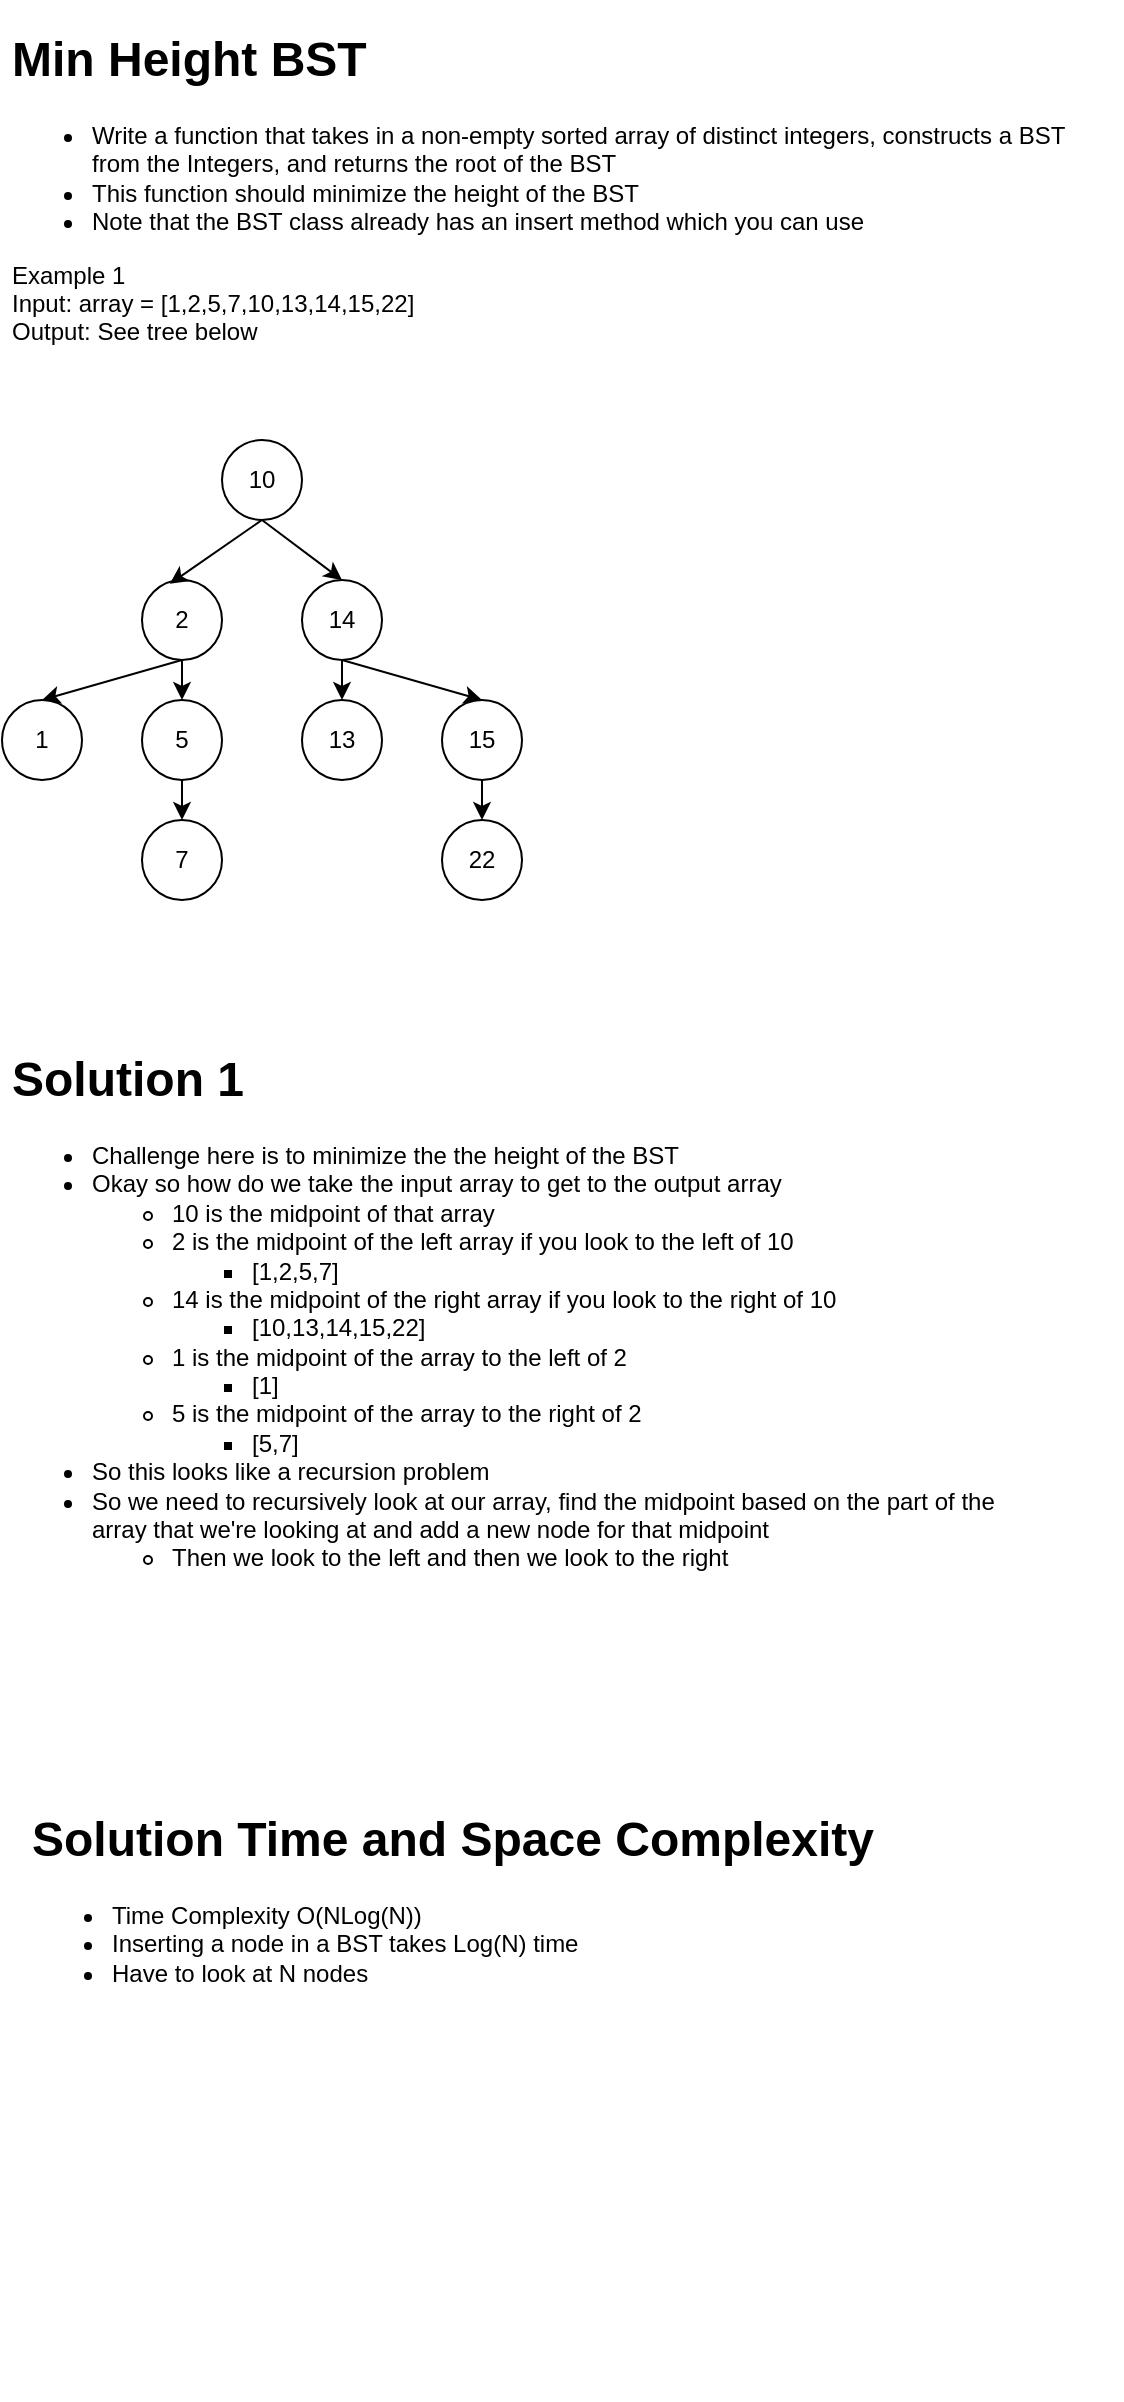 <mxfile version="20.2.7" type="github">
  <diagram id="bHdJfHb8LMZ0ldvS8wM_" name="Page-1">
    <mxGraphModel dx="548" dy="686" grid="1" gridSize="10" guides="1" tooltips="1" connect="1" arrows="1" fold="1" page="1" pageScale="1" pageWidth="1100" pageHeight="850" math="0" shadow="0">
      <root>
        <mxCell id="0" />
        <mxCell id="1" parent="0" />
        <mxCell id="uitw4Gc2mMs4NfndXGan-1" value="&lt;h1&gt;Min Height BST&lt;/h1&gt;&lt;div&gt;&lt;ul&gt;&lt;li&gt;Write a function that takes in a non-empty sorted array of distinct integers, constructs a BST from the Integers, and returns the root of the BST&lt;/li&gt;&lt;li&gt;This function should minimize the height of the BST&lt;/li&gt;&lt;li&gt;Note that the BST class already has an insert method which you can use&lt;/li&gt;&lt;/ul&gt;&lt;div&gt;Example 1&lt;/div&gt;&lt;/div&gt;&lt;div&gt;Input: array = [1,2,5,7,10,13,14,15,22]&lt;/div&gt;&lt;div&gt;Output: See tree below&lt;/div&gt;" style="text;html=1;strokeColor=none;fillColor=none;spacing=5;spacingTop=-20;whiteSpace=wrap;overflow=hidden;rounded=0;" vertex="1" parent="1">
          <mxGeometry x="40" y="40" width="560" height="180" as="geometry" />
        </mxCell>
        <mxCell id="uitw4Gc2mMs4NfndXGan-2" value="10" style="ellipse;whiteSpace=wrap;html=1;aspect=fixed;" vertex="1" parent="1">
          <mxGeometry x="150" y="250" width="40" height="40" as="geometry" />
        </mxCell>
        <mxCell id="uitw4Gc2mMs4NfndXGan-3" value="2" style="ellipse;whiteSpace=wrap;html=1;aspect=fixed;" vertex="1" parent="1">
          <mxGeometry x="110" y="320" width="40" height="40" as="geometry" />
        </mxCell>
        <mxCell id="uitw4Gc2mMs4NfndXGan-8" value="14" style="ellipse;whiteSpace=wrap;html=1;aspect=fixed;" vertex="1" parent="1">
          <mxGeometry x="190" y="320" width="40" height="40" as="geometry" />
        </mxCell>
        <mxCell id="uitw4Gc2mMs4NfndXGan-9" value="13" style="ellipse;whiteSpace=wrap;html=1;aspect=fixed;" vertex="1" parent="1">
          <mxGeometry x="190" y="380" width="40" height="40" as="geometry" />
        </mxCell>
        <mxCell id="uitw4Gc2mMs4NfndXGan-10" value="15" style="ellipse;whiteSpace=wrap;html=1;aspect=fixed;" vertex="1" parent="1">
          <mxGeometry x="260" y="380" width="40" height="40" as="geometry" />
        </mxCell>
        <mxCell id="uitw4Gc2mMs4NfndXGan-11" value="22" style="ellipse;whiteSpace=wrap;html=1;aspect=fixed;" vertex="1" parent="1">
          <mxGeometry x="260" y="440" width="40" height="40" as="geometry" />
        </mxCell>
        <mxCell id="uitw4Gc2mMs4NfndXGan-12" value="5" style="ellipse;whiteSpace=wrap;html=1;aspect=fixed;" vertex="1" parent="1">
          <mxGeometry x="110" y="380" width="40" height="40" as="geometry" />
        </mxCell>
        <mxCell id="uitw4Gc2mMs4NfndXGan-13" value="1" style="ellipse;whiteSpace=wrap;html=1;aspect=fixed;" vertex="1" parent="1">
          <mxGeometry x="40" y="380" width="40" height="40" as="geometry" />
        </mxCell>
        <mxCell id="uitw4Gc2mMs4NfndXGan-14" value="7" style="ellipse;whiteSpace=wrap;html=1;aspect=fixed;" vertex="1" parent="1">
          <mxGeometry x="110" y="440" width="40" height="40" as="geometry" />
        </mxCell>
        <mxCell id="uitw4Gc2mMs4NfndXGan-18" value="" style="endArrow=classic;html=1;rounded=0;exitX=0.5;exitY=1;exitDx=0;exitDy=0;entryX=0.348;entryY=0.048;entryDx=0;entryDy=0;entryPerimeter=0;" edge="1" parent="1" source="uitw4Gc2mMs4NfndXGan-2" target="uitw4Gc2mMs4NfndXGan-3">
          <mxGeometry width="50" height="50" relative="1" as="geometry">
            <mxPoint x="-10" y="360" as="sourcePoint" />
            <mxPoint x="40" y="310" as="targetPoint" />
          </mxGeometry>
        </mxCell>
        <mxCell id="uitw4Gc2mMs4NfndXGan-19" value="" style="endArrow=classic;html=1;rounded=0;entryX=0.5;entryY=0;entryDx=0;entryDy=0;" edge="1" parent="1" target="uitw4Gc2mMs4NfndXGan-8">
          <mxGeometry width="50" height="50" relative="1" as="geometry">
            <mxPoint x="170" y="290" as="sourcePoint" />
            <mxPoint x="133.92" y="331.92" as="targetPoint" />
          </mxGeometry>
        </mxCell>
        <mxCell id="uitw4Gc2mMs4NfndXGan-20" value="" style="endArrow=classic;html=1;rounded=0;exitX=0.5;exitY=1;exitDx=0;exitDy=0;" edge="1" parent="1" source="uitw4Gc2mMs4NfndXGan-3" target="uitw4Gc2mMs4NfndXGan-12">
          <mxGeometry width="50" height="50" relative="1" as="geometry">
            <mxPoint x="180" y="300" as="sourcePoint" />
            <mxPoint x="220" y="330" as="targetPoint" />
          </mxGeometry>
        </mxCell>
        <mxCell id="uitw4Gc2mMs4NfndXGan-21" value="" style="endArrow=classic;html=1;rounded=0;entryX=0.5;entryY=0;entryDx=0;entryDy=0;exitX=0.5;exitY=1;exitDx=0;exitDy=0;" edge="1" parent="1" source="uitw4Gc2mMs4NfndXGan-8" target="uitw4Gc2mMs4NfndXGan-9">
          <mxGeometry width="50" height="50" relative="1" as="geometry">
            <mxPoint x="190" y="310" as="sourcePoint" />
            <mxPoint x="230" y="340" as="targetPoint" />
          </mxGeometry>
        </mxCell>
        <mxCell id="uitw4Gc2mMs4NfndXGan-22" value="" style="endArrow=classic;html=1;rounded=0;exitX=0.5;exitY=1;exitDx=0;exitDy=0;" edge="1" parent="1" source="uitw4Gc2mMs4NfndXGan-12" target="uitw4Gc2mMs4NfndXGan-14">
          <mxGeometry width="50" height="50" relative="1" as="geometry">
            <mxPoint x="200" y="320" as="sourcePoint" />
            <mxPoint x="240" y="350" as="targetPoint" />
          </mxGeometry>
        </mxCell>
        <mxCell id="uitw4Gc2mMs4NfndXGan-24" value="" style="endArrow=classic;html=1;rounded=0;entryX=0.5;entryY=0;entryDx=0;entryDy=0;exitX=0.5;exitY=1;exitDx=0;exitDy=0;" edge="1" parent="1" source="uitw4Gc2mMs4NfndXGan-8" target="uitw4Gc2mMs4NfndXGan-10">
          <mxGeometry width="50" height="50" relative="1" as="geometry">
            <mxPoint x="220" y="340" as="sourcePoint" />
            <mxPoint x="260" y="370" as="targetPoint" />
          </mxGeometry>
        </mxCell>
        <mxCell id="uitw4Gc2mMs4NfndXGan-25" value="" style="endArrow=classic;html=1;rounded=0;exitX=0.5;exitY=1;exitDx=0;exitDy=0;" edge="1" parent="1" source="uitw4Gc2mMs4NfndXGan-10" target="uitw4Gc2mMs4NfndXGan-11">
          <mxGeometry width="50" height="50" relative="1" as="geometry">
            <mxPoint x="230" y="350" as="sourcePoint" />
            <mxPoint x="270" y="380" as="targetPoint" />
          </mxGeometry>
        </mxCell>
        <mxCell id="uitw4Gc2mMs4NfndXGan-26" value="" style="endArrow=classic;html=1;rounded=0;entryX=0.5;entryY=0;entryDx=0;entryDy=0;exitX=0.5;exitY=1;exitDx=0;exitDy=0;" edge="1" parent="1" source="uitw4Gc2mMs4NfndXGan-3" target="uitw4Gc2mMs4NfndXGan-13">
          <mxGeometry width="50" height="50" relative="1" as="geometry">
            <mxPoint x="240" y="360" as="sourcePoint" />
            <mxPoint x="280" y="390" as="targetPoint" />
          </mxGeometry>
        </mxCell>
        <mxCell id="uitw4Gc2mMs4NfndXGan-27" value="&lt;h1&gt;Solution 1&lt;/h1&gt;&lt;p&gt;&lt;/p&gt;&lt;ul&gt;&lt;li&gt;Challenge here is to minimize the the height of the BST&lt;/li&gt;&lt;li&gt;Okay so how do we take the input array to get to the output array&lt;/li&gt;&lt;ul&gt;&lt;li&gt;10 is the midpoint of that array&lt;/li&gt;&lt;li&gt;2 is the midpoint of the left array if you look to the left of 10&lt;/li&gt;&lt;ul&gt;&lt;li&gt;[1,2,5,7]&lt;/li&gt;&lt;/ul&gt;&lt;li&gt;14 is the midpoint of the right array if you look to the right of 10&lt;/li&gt;&lt;ul&gt;&lt;li&gt;[10,13,14,15,22]&lt;/li&gt;&lt;/ul&gt;&lt;li&gt;1 is the midpoint of the array to the left of 2&lt;/li&gt;&lt;ul&gt;&lt;li&gt;[1]&lt;/li&gt;&lt;/ul&gt;&lt;li&gt;5 is the midpoint of the array to the right of 2&lt;/li&gt;&lt;ul&gt;&lt;li&gt;[5,7]&lt;/li&gt;&lt;/ul&gt;&lt;/ul&gt;&lt;li&gt;So this looks like a recursion problem&lt;/li&gt;&lt;li&gt;So we need to recursively look at our array, find the midpoint based on the part of the array that we&#39;re looking at and add a new node for that midpoint&lt;/li&gt;&lt;ul&gt;&lt;li&gt;Then we look to the left and then we look to the right&lt;/li&gt;&lt;/ul&gt;&lt;/ul&gt;&lt;p&gt;&lt;/p&gt;" style="text;html=1;strokeColor=none;fillColor=none;spacing=5;spacingTop=-20;whiteSpace=wrap;overflow=hidden;rounded=0;" vertex="1" parent="1">
          <mxGeometry x="40" y="550" width="510" height="300" as="geometry" />
        </mxCell>
        <mxCell id="uitw4Gc2mMs4NfndXGan-28" value="&lt;h1&gt;Solution Time and Space Complexity&lt;/h1&gt;&lt;p&gt;&lt;/p&gt;&lt;ul&gt;&lt;li&gt;Time Complexity O(NLog(N))&lt;/li&gt;&lt;li&gt;Inserting a node in a BST takes Log(N) time&lt;/li&gt;&lt;li&gt;Have to look at N nodes&amp;nbsp;&lt;br&gt;&lt;/li&gt;&lt;/ul&gt;&lt;p&gt;&lt;/p&gt;" style="text;html=1;strokeColor=none;fillColor=none;spacing=5;spacingTop=-20;whiteSpace=wrap;overflow=hidden;rounded=0;" vertex="1" parent="1">
          <mxGeometry x="50" y="930" width="510" height="300" as="geometry" />
        </mxCell>
      </root>
    </mxGraphModel>
  </diagram>
</mxfile>
